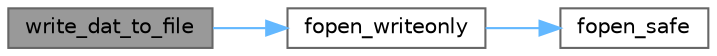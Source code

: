 digraph "write_dat_to_file"
{
 // LATEX_PDF_SIZE
  bgcolor="transparent";
  edge [fontname=Helvetica,fontsize=10,labelfontname=Helvetica,labelfontsize=10];
  node [fontname=Helvetica,fontsize=10,shape=box,height=0.2,width=0.4];
  rankdir="LR";
  Node1 [id="Node000001",label="write_dat_to_file",height=0.2,width=0.4,color="gray40", fillcolor="grey60", style="filled", fontcolor="black",tooltip=" "];
  Node1 -> Node2 [id="edge1_Node000001_Node000002",color="steelblue1",style="solid",tooltip=" "];
  Node2 [id="Node000002",label="fopen_writeonly",height=0.2,width=0.4,color="grey40", fillcolor="white", style="filled",URL="$yyjson_8c.html#abaf8e2ac34796fc7ac4c65f91aac1f0b",tooltip=" "];
  Node2 -> Node3 [id="edge2_Node000002_Node000003",color="steelblue1",style="solid",tooltip=" "];
  Node3 [id="Node000003",label="fopen_safe",height=0.2,width=0.4,color="grey40", fillcolor="white", style="filled",URL="$yyjson_8c.html#a74511b3384b24165891c46e093354e8d",tooltip=" "];
}
